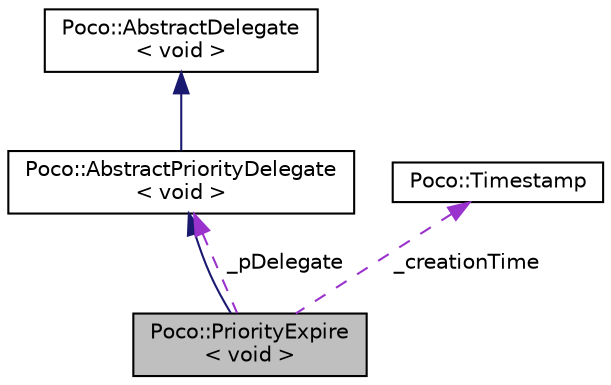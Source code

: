 digraph "Poco::PriorityExpire&lt; void &gt;"
{
 // LATEX_PDF_SIZE
  edge [fontname="Helvetica",fontsize="10",labelfontname="Helvetica",labelfontsize="10"];
  node [fontname="Helvetica",fontsize="10",shape=record];
  Node1 [label="Poco::PriorityExpire\l\< void \>",height=0.2,width=0.4,color="black", fillcolor="grey75", style="filled", fontcolor="black",tooltip=" "];
  Node2 -> Node1 [dir="back",color="midnightblue",fontsize="10",style="solid"];
  Node2 [label="Poco::AbstractPriorityDelegate\l\< void \>",height=0.2,width=0.4,color="black", fillcolor="white", style="filled",URL="$classPoco_1_1AbstractPriorityDelegate.html",tooltip=" "];
  Node3 -> Node2 [dir="back",color="midnightblue",fontsize="10",style="solid"];
  Node3 [label="Poco::AbstractDelegate\l\< void \>",height=0.2,width=0.4,color="black", fillcolor="white", style="filled",URL="$classPoco_1_1AbstractDelegate_3_01void_01_4.html",tooltip="Base class for Delegate and Expire."];
  Node2 -> Node1 [dir="back",color="darkorchid3",fontsize="10",style="dashed",label=" _pDelegate" ];
  Node4 -> Node1 [dir="back",color="darkorchid3",fontsize="10",style="dashed",label=" _creationTime" ];
  Node4 [label="Poco::Timestamp",height=0.2,width=0.4,color="black", fillcolor="white", style="filled",URL="$classPoco_1_1Timestamp.html",tooltip=" "];
}
